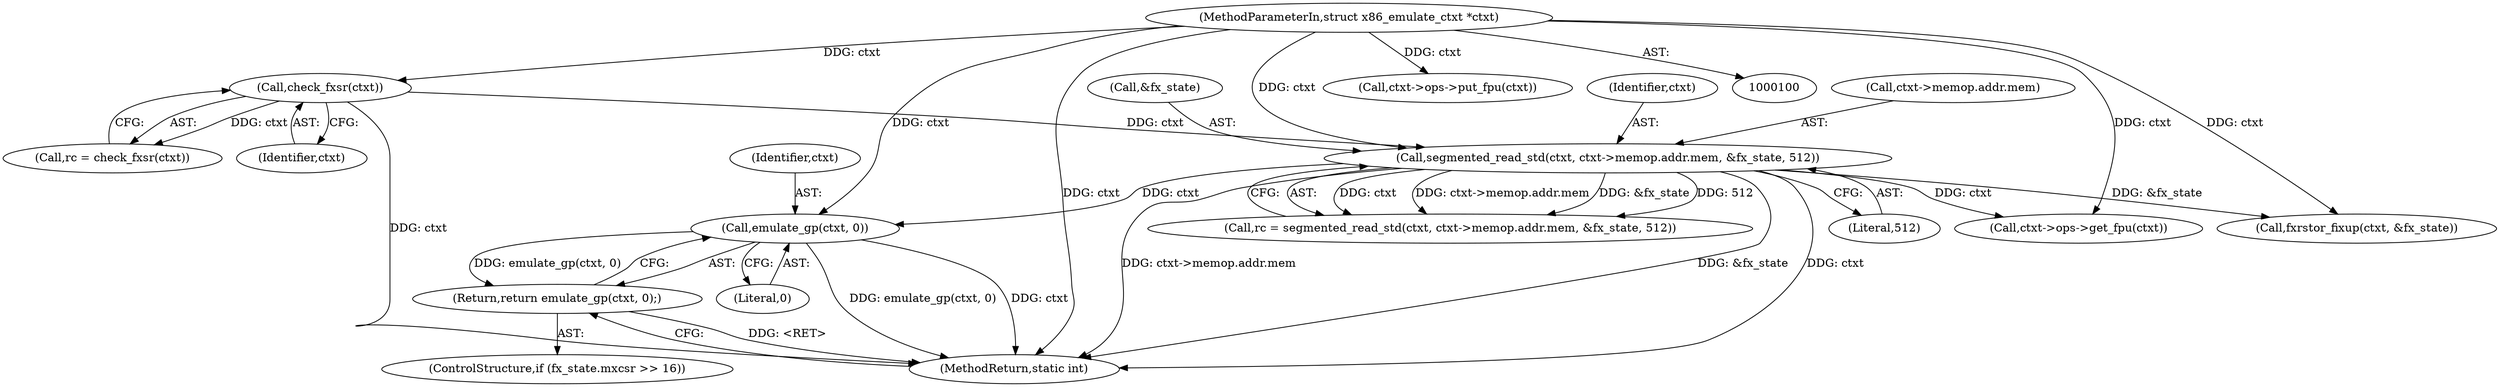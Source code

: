 digraph "0_linux_129a72a0d3c8e139a04512325384fe5ac119e74d@pointer" {
"1000142" [label="(Call,emulate_gp(ctxt, 0))"];
"1000117" [label="(Call,segmented_read_std(ctxt, ctxt->memop.addr.mem, &fx_state, 512))"];
"1000107" [label="(Call,check_fxsr(ctxt))"];
"1000101" [label="(MethodParameterIn,struct x86_emulate_ctxt *ctxt)"];
"1000141" [label="(Return,return emulate_gp(ctxt, 0);)"];
"1000143" [label="(Identifier,ctxt)"];
"1000101" [label="(MethodParameterIn,struct x86_emulate_ctxt *ctxt)"];
"1000115" [label="(Call,rc = segmented_read_std(ctxt, ctxt->memop.addr.mem, &fx_state, 512))"];
"1000118" [label="(Identifier,ctxt)"];
"1000141" [label="(Return,return emulate_gp(ctxt, 0);)"];
"1000145" [label="(Call,ctxt->ops->get_fpu(ctxt))"];
"1000119" [label="(Call,ctxt->memop.addr.mem)"];
"1000126" [label="(Call,&fx_state)"];
"1000108" [label="(Identifier,ctxt)"];
"1000142" [label="(Call,emulate_gp(ctxt, 0))"];
"1000167" [label="(MethodReturn,static int)"];
"1000135" [label="(ControlStructure,if (fx_state.mxcsr >> 16))"];
"1000117" [label="(Call,segmented_read_std(ctxt, ctxt->memop.addr.mem, &fx_state, 512))"];
"1000105" [label="(Call,rc = check_fxsr(ctxt))"];
"1000163" [label="(Call,ctxt->ops->put_fpu(ctxt))"];
"1000128" [label="(Literal,512)"];
"1000155" [label="(Call,fxrstor_fixup(ctxt, &fx_state))"];
"1000144" [label="(Literal,0)"];
"1000107" [label="(Call,check_fxsr(ctxt))"];
"1000142" -> "1000141"  [label="AST: "];
"1000142" -> "1000144"  [label="CFG: "];
"1000143" -> "1000142"  [label="AST: "];
"1000144" -> "1000142"  [label="AST: "];
"1000141" -> "1000142"  [label="CFG: "];
"1000142" -> "1000167"  [label="DDG: emulate_gp(ctxt, 0)"];
"1000142" -> "1000167"  [label="DDG: ctxt"];
"1000142" -> "1000141"  [label="DDG: emulate_gp(ctxt, 0)"];
"1000117" -> "1000142"  [label="DDG: ctxt"];
"1000101" -> "1000142"  [label="DDG: ctxt"];
"1000117" -> "1000115"  [label="AST: "];
"1000117" -> "1000128"  [label="CFG: "];
"1000118" -> "1000117"  [label="AST: "];
"1000119" -> "1000117"  [label="AST: "];
"1000126" -> "1000117"  [label="AST: "];
"1000128" -> "1000117"  [label="AST: "];
"1000115" -> "1000117"  [label="CFG: "];
"1000117" -> "1000167"  [label="DDG: ctxt"];
"1000117" -> "1000167"  [label="DDG: ctxt->memop.addr.mem"];
"1000117" -> "1000167"  [label="DDG: &fx_state"];
"1000117" -> "1000115"  [label="DDG: ctxt"];
"1000117" -> "1000115"  [label="DDG: ctxt->memop.addr.mem"];
"1000117" -> "1000115"  [label="DDG: &fx_state"];
"1000117" -> "1000115"  [label="DDG: 512"];
"1000107" -> "1000117"  [label="DDG: ctxt"];
"1000101" -> "1000117"  [label="DDG: ctxt"];
"1000117" -> "1000145"  [label="DDG: ctxt"];
"1000117" -> "1000155"  [label="DDG: &fx_state"];
"1000107" -> "1000105"  [label="AST: "];
"1000107" -> "1000108"  [label="CFG: "];
"1000108" -> "1000107"  [label="AST: "];
"1000105" -> "1000107"  [label="CFG: "];
"1000107" -> "1000167"  [label="DDG: ctxt"];
"1000107" -> "1000105"  [label="DDG: ctxt"];
"1000101" -> "1000107"  [label="DDG: ctxt"];
"1000101" -> "1000100"  [label="AST: "];
"1000101" -> "1000167"  [label="DDG: ctxt"];
"1000101" -> "1000145"  [label="DDG: ctxt"];
"1000101" -> "1000155"  [label="DDG: ctxt"];
"1000101" -> "1000163"  [label="DDG: ctxt"];
"1000141" -> "1000135"  [label="AST: "];
"1000167" -> "1000141"  [label="CFG: "];
"1000141" -> "1000167"  [label="DDG: <RET>"];
}
